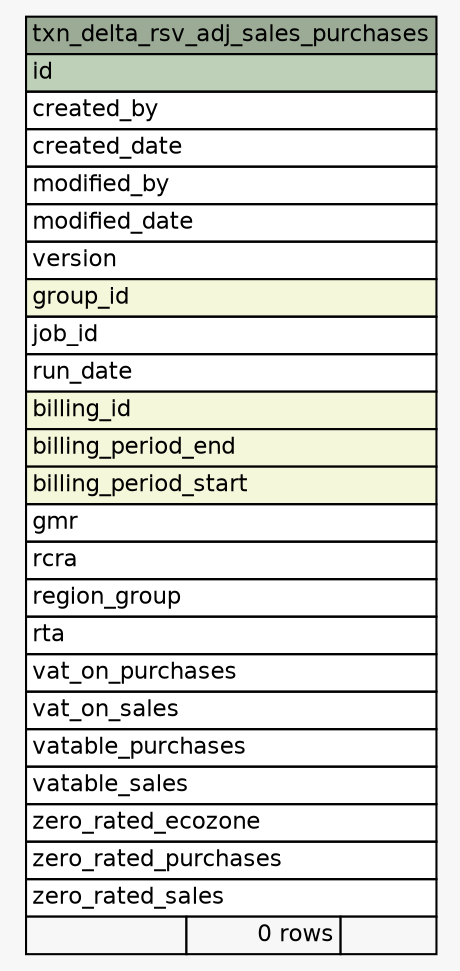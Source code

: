 // dot 2.36.0 on Mac OS X 10.12.6
// SchemaSpy rev 590
digraph "txn_delta_rsv_adj_sales_purchases" {
  graph [
    rankdir="RL"
    bgcolor="#f7f7f7"
    nodesep="0.18"
    ranksep="0.46"
    fontname="Helvetica"
    fontsize="11"
  ];
  node [
    fontname="Helvetica"
    fontsize="11"
    shape="plaintext"
  ];
  edge [
    arrowsize="0.8"
  ];
  "txn_delta_rsv_adj_sales_purchases" [
    label=<
    <TABLE BORDER="0" CELLBORDER="1" CELLSPACING="0" BGCOLOR="#ffffff">
      <TR><TD COLSPAN="3" BGCOLOR="#9bab96" ALIGN="CENTER">txn_delta_rsv_adj_sales_purchases</TD></TR>
      <TR><TD PORT="id" COLSPAN="3" BGCOLOR="#bed1b8" ALIGN="LEFT">id</TD></TR>
      <TR><TD PORT="created_by" COLSPAN="3" ALIGN="LEFT">created_by</TD></TR>
      <TR><TD PORT="created_date" COLSPAN="3" ALIGN="LEFT">created_date</TD></TR>
      <TR><TD PORT="modified_by" COLSPAN="3" ALIGN="LEFT">modified_by</TD></TR>
      <TR><TD PORT="modified_date" COLSPAN="3" ALIGN="LEFT">modified_date</TD></TR>
      <TR><TD PORT="version" COLSPAN="3" ALIGN="LEFT">version</TD></TR>
      <TR><TD PORT="group_id" COLSPAN="3" BGCOLOR="#f4f7da" ALIGN="LEFT">group_id</TD></TR>
      <TR><TD PORT="job_id" COLSPAN="3" ALIGN="LEFT">job_id</TD></TR>
      <TR><TD PORT="run_date" COLSPAN="3" ALIGN="LEFT">run_date</TD></TR>
      <TR><TD PORT="billing_id" COLSPAN="3" BGCOLOR="#f4f7da" ALIGN="LEFT">billing_id</TD></TR>
      <TR><TD PORT="billing_period_end" COLSPAN="3" BGCOLOR="#f4f7da" ALIGN="LEFT">billing_period_end</TD></TR>
      <TR><TD PORT="billing_period_start" COLSPAN="3" BGCOLOR="#f4f7da" ALIGN="LEFT">billing_period_start</TD></TR>
      <TR><TD PORT="gmr" COLSPAN="3" ALIGN="LEFT">gmr</TD></TR>
      <TR><TD PORT="rcra" COLSPAN="3" ALIGN="LEFT">rcra</TD></TR>
      <TR><TD PORT="region_group" COLSPAN="3" ALIGN="LEFT">region_group</TD></TR>
      <TR><TD PORT="rta" COLSPAN="3" ALIGN="LEFT">rta</TD></TR>
      <TR><TD PORT="vat_on_purchases" COLSPAN="3" ALIGN="LEFT">vat_on_purchases</TD></TR>
      <TR><TD PORT="vat_on_sales" COLSPAN="3" ALIGN="LEFT">vat_on_sales</TD></TR>
      <TR><TD PORT="vatable_purchases" COLSPAN="3" ALIGN="LEFT">vatable_purchases</TD></TR>
      <TR><TD PORT="vatable_sales" COLSPAN="3" ALIGN="LEFT">vatable_sales</TD></TR>
      <TR><TD PORT="zero_rated_ecozone" COLSPAN="3" ALIGN="LEFT">zero_rated_ecozone</TD></TR>
      <TR><TD PORT="zero_rated_purchases" COLSPAN="3" ALIGN="LEFT">zero_rated_purchases</TD></TR>
      <TR><TD PORT="zero_rated_sales" COLSPAN="3" ALIGN="LEFT">zero_rated_sales</TD></TR>
      <TR><TD ALIGN="LEFT" BGCOLOR="#f7f7f7">  </TD><TD ALIGN="RIGHT" BGCOLOR="#f7f7f7">0 rows</TD><TD ALIGN="RIGHT" BGCOLOR="#f7f7f7">  </TD></TR>
    </TABLE>>
    URL="tables/txn_delta_rsv_adj_sales_purchases.html"
    tooltip="txn_delta_rsv_adj_sales_purchases"
  ];
}
